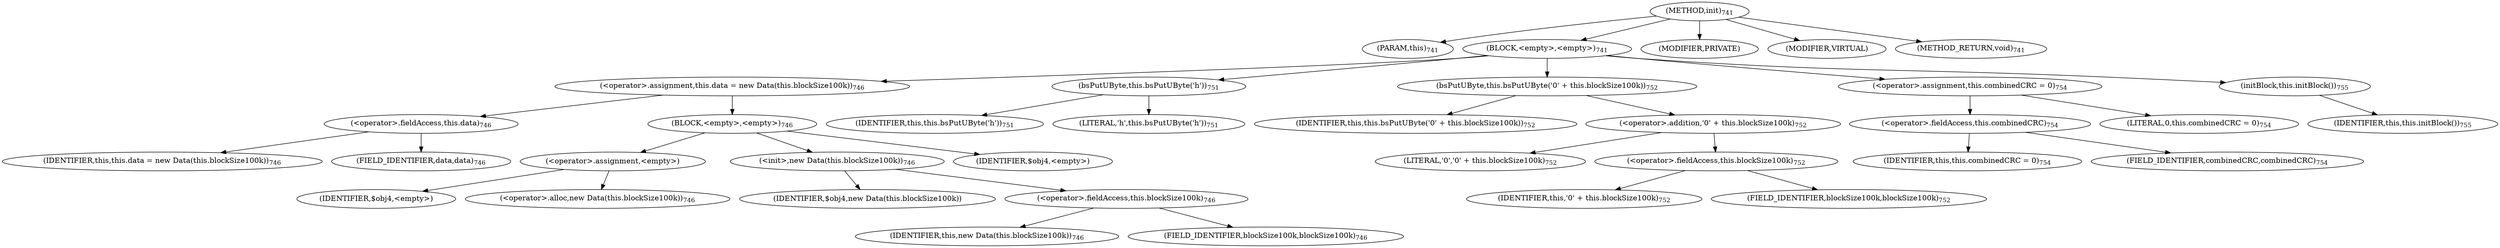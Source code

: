 digraph "init" {  
"1833" [label = <(METHOD,init)<SUB>741</SUB>> ]
"41" [label = <(PARAM,this)<SUB>741</SUB>> ]
"1834" [label = <(BLOCK,&lt;empty&gt;,&lt;empty&gt;)<SUB>741</SUB>> ]
"1835" [label = <(&lt;operator&gt;.assignment,this.data = new Data(this.blockSize100k))<SUB>746</SUB>> ]
"1836" [label = <(&lt;operator&gt;.fieldAccess,this.data)<SUB>746</SUB>> ]
"40" [label = <(IDENTIFIER,this,this.data = new Data(this.blockSize100k))<SUB>746</SUB>> ]
"1837" [label = <(FIELD_IDENTIFIER,data,data)<SUB>746</SUB>> ]
"1838" [label = <(BLOCK,&lt;empty&gt;,&lt;empty&gt;)<SUB>746</SUB>> ]
"1839" [label = <(&lt;operator&gt;.assignment,&lt;empty&gt;)> ]
"1840" [label = <(IDENTIFIER,$obj4,&lt;empty&gt;)> ]
"1841" [label = <(&lt;operator&gt;.alloc,new Data(this.blockSize100k))<SUB>746</SUB>> ]
"1842" [label = <(&lt;init&gt;,new Data(this.blockSize100k))<SUB>746</SUB>> ]
"1843" [label = <(IDENTIFIER,$obj4,new Data(this.blockSize100k))> ]
"1844" [label = <(&lt;operator&gt;.fieldAccess,this.blockSize100k)<SUB>746</SUB>> ]
"42" [label = <(IDENTIFIER,this,new Data(this.blockSize100k))<SUB>746</SUB>> ]
"1845" [label = <(FIELD_IDENTIFIER,blockSize100k,blockSize100k)<SUB>746</SUB>> ]
"1846" [label = <(IDENTIFIER,$obj4,&lt;empty&gt;)> ]
"1847" [label = <(bsPutUByte,this.bsPutUByte('h'))<SUB>751</SUB>> ]
"43" [label = <(IDENTIFIER,this,this.bsPutUByte('h'))<SUB>751</SUB>> ]
"1848" [label = <(LITERAL,'h',this.bsPutUByte('h'))<SUB>751</SUB>> ]
"1849" [label = <(bsPutUByte,this.bsPutUByte('0' + this.blockSize100k))<SUB>752</SUB>> ]
"45" [label = <(IDENTIFIER,this,this.bsPutUByte('0' + this.blockSize100k))<SUB>752</SUB>> ]
"1850" [label = <(&lt;operator&gt;.addition,'0' + this.blockSize100k)<SUB>752</SUB>> ]
"1851" [label = <(LITERAL,'0','0' + this.blockSize100k)<SUB>752</SUB>> ]
"1852" [label = <(&lt;operator&gt;.fieldAccess,this.blockSize100k)<SUB>752</SUB>> ]
"44" [label = <(IDENTIFIER,this,'0' + this.blockSize100k)<SUB>752</SUB>> ]
"1853" [label = <(FIELD_IDENTIFIER,blockSize100k,blockSize100k)<SUB>752</SUB>> ]
"1854" [label = <(&lt;operator&gt;.assignment,this.combinedCRC = 0)<SUB>754</SUB>> ]
"1855" [label = <(&lt;operator&gt;.fieldAccess,this.combinedCRC)<SUB>754</SUB>> ]
"46" [label = <(IDENTIFIER,this,this.combinedCRC = 0)<SUB>754</SUB>> ]
"1856" [label = <(FIELD_IDENTIFIER,combinedCRC,combinedCRC)<SUB>754</SUB>> ]
"1857" [label = <(LITERAL,0,this.combinedCRC = 0)<SUB>754</SUB>> ]
"1858" [label = <(initBlock,this.initBlock())<SUB>755</SUB>> ]
"47" [label = <(IDENTIFIER,this,this.initBlock())<SUB>755</SUB>> ]
"1859" [label = <(MODIFIER,PRIVATE)> ]
"1860" [label = <(MODIFIER,VIRTUAL)> ]
"1861" [label = <(METHOD_RETURN,void)<SUB>741</SUB>> ]
  "1833" -> "41" 
  "1833" -> "1834" 
  "1833" -> "1859" 
  "1833" -> "1860" 
  "1833" -> "1861" 
  "1834" -> "1835" 
  "1834" -> "1847" 
  "1834" -> "1849" 
  "1834" -> "1854" 
  "1834" -> "1858" 
  "1835" -> "1836" 
  "1835" -> "1838" 
  "1836" -> "40" 
  "1836" -> "1837" 
  "1838" -> "1839" 
  "1838" -> "1842" 
  "1838" -> "1846" 
  "1839" -> "1840" 
  "1839" -> "1841" 
  "1842" -> "1843" 
  "1842" -> "1844" 
  "1844" -> "42" 
  "1844" -> "1845" 
  "1847" -> "43" 
  "1847" -> "1848" 
  "1849" -> "45" 
  "1849" -> "1850" 
  "1850" -> "1851" 
  "1850" -> "1852" 
  "1852" -> "44" 
  "1852" -> "1853" 
  "1854" -> "1855" 
  "1854" -> "1857" 
  "1855" -> "46" 
  "1855" -> "1856" 
  "1858" -> "47" 
}
